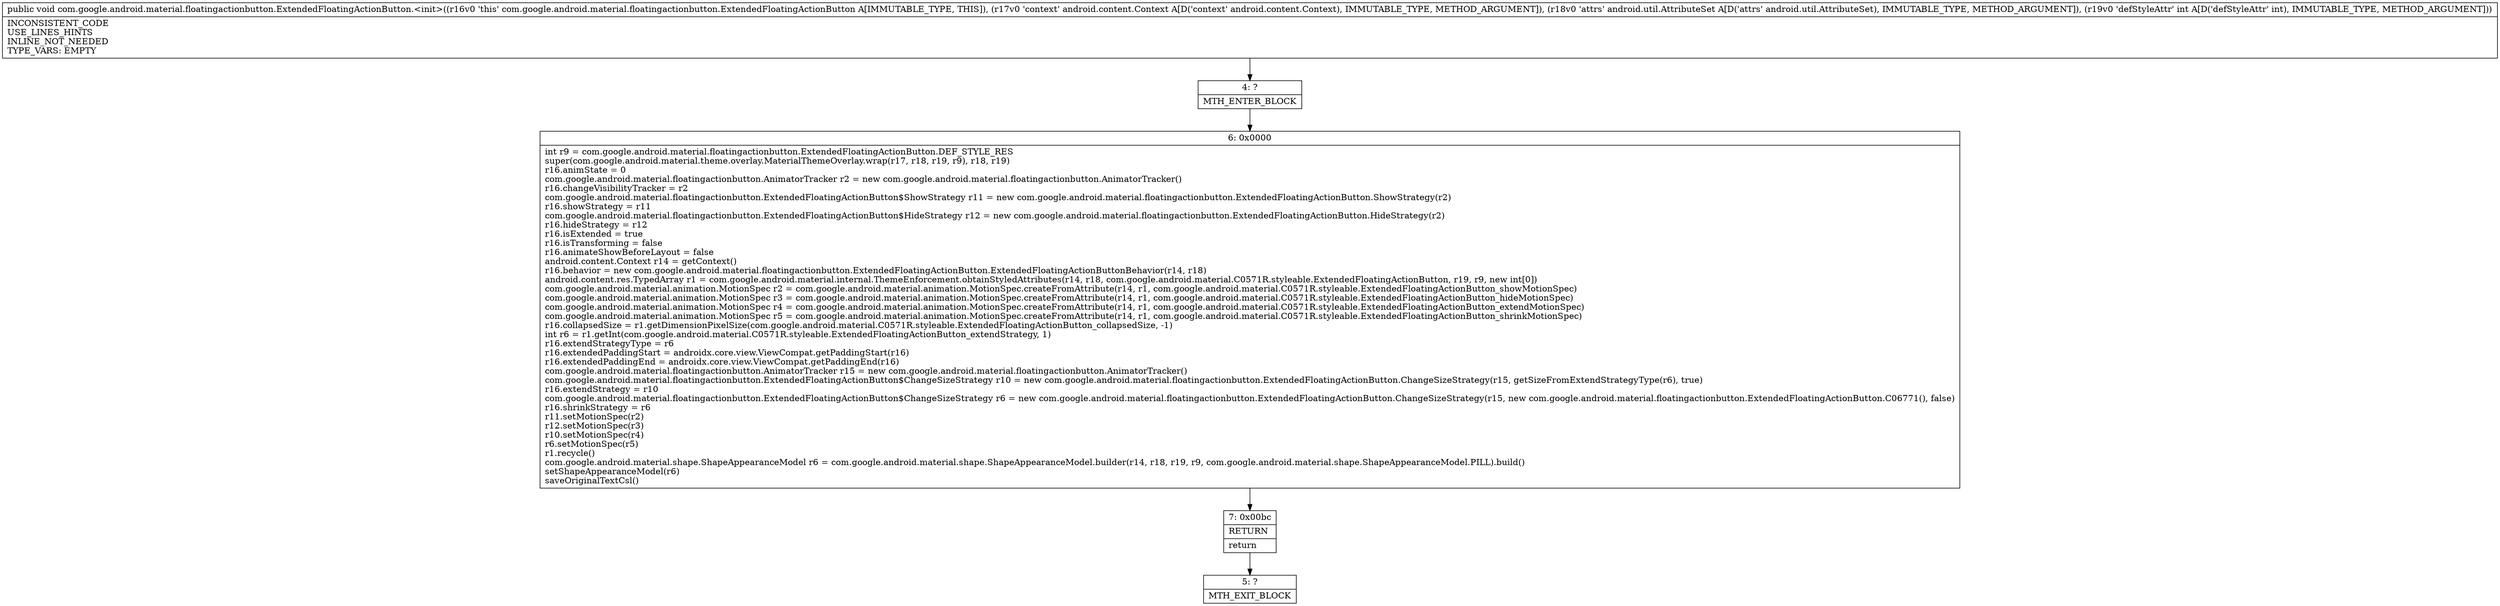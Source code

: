digraph "CFG forcom.google.android.material.floatingactionbutton.ExtendedFloatingActionButton.\<init\>(Landroid\/content\/Context;Landroid\/util\/AttributeSet;I)V" {
Node_4 [shape=record,label="{4\:\ ?|MTH_ENTER_BLOCK\l}"];
Node_6 [shape=record,label="{6\:\ 0x0000|int r9 = com.google.android.material.floatingactionbutton.ExtendedFloatingActionButton.DEF_STYLE_RES\lsuper(com.google.android.material.theme.overlay.MaterialThemeOverlay.wrap(r17, r18, r19, r9), r18, r19)\lr16.animState = 0\lcom.google.android.material.floatingactionbutton.AnimatorTracker r2 = new com.google.android.material.floatingactionbutton.AnimatorTracker()\lr16.changeVisibilityTracker = r2\lcom.google.android.material.floatingactionbutton.ExtendedFloatingActionButton$ShowStrategy r11 = new com.google.android.material.floatingactionbutton.ExtendedFloatingActionButton.ShowStrategy(r2)\lr16.showStrategy = r11\lcom.google.android.material.floatingactionbutton.ExtendedFloatingActionButton$HideStrategy r12 = new com.google.android.material.floatingactionbutton.ExtendedFloatingActionButton.HideStrategy(r2)\lr16.hideStrategy = r12\lr16.isExtended = true\lr16.isTransforming = false\lr16.animateShowBeforeLayout = false\landroid.content.Context r14 = getContext()\lr16.behavior = new com.google.android.material.floatingactionbutton.ExtendedFloatingActionButton.ExtendedFloatingActionButtonBehavior(r14, r18)\landroid.content.res.TypedArray r1 = com.google.android.material.internal.ThemeEnforcement.obtainStyledAttributes(r14, r18, com.google.android.material.C0571R.styleable.ExtendedFloatingActionButton, r19, r9, new int[0])\lcom.google.android.material.animation.MotionSpec r2 = com.google.android.material.animation.MotionSpec.createFromAttribute(r14, r1, com.google.android.material.C0571R.styleable.ExtendedFloatingActionButton_showMotionSpec)\lcom.google.android.material.animation.MotionSpec r3 = com.google.android.material.animation.MotionSpec.createFromAttribute(r14, r1, com.google.android.material.C0571R.styleable.ExtendedFloatingActionButton_hideMotionSpec)\lcom.google.android.material.animation.MotionSpec r4 = com.google.android.material.animation.MotionSpec.createFromAttribute(r14, r1, com.google.android.material.C0571R.styleable.ExtendedFloatingActionButton_extendMotionSpec)\lcom.google.android.material.animation.MotionSpec r5 = com.google.android.material.animation.MotionSpec.createFromAttribute(r14, r1, com.google.android.material.C0571R.styleable.ExtendedFloatingActionButton_shrinkMotionSpec)\lr16.collapsedSize = r1.getDimensionPixelSize(com.google.android.material.C0571R.styleable.ExtendedFloatingActionButton_collapsedSize, \-1)\lint r6 = r1.getInt(com.google.android.material.C0571R.styleable.ExtendedFloatingActionButton_extendStrategy, 1)\lr16.extendStrategyType = r6\lr16.extendedPaddingStart = androidx.core.view.ViewCompat.getPaddingStart(r16)\lr16.extendedPaddingEnd = androidx.core.view.ViewCompat.getPaddingEnd(r16)\lcom.google.android.material.floatingactionbutton.AnimatorTracker r15 = new com.google.android.material.floatingactionbutton.AnimatorTracker()\lcom.google.android.material.floatingactionbutton.ExtendedFloatingActionButton$ChangeSizeStrategy r10 = new com.google.android.material.floatingactionbutton.ExtendedFloatingActionButton.ChangeSizeStrategy(r15, getSizeFromExtendStrategyType(r6), true)\lr16.extendStrategy = r10\lcom.google.android.material.floatingactionbutton.ExtendedFloatingActionButton$ChangeSizeStrategy r6 = new com.google.android.material.floatingactionbutton.ExtendedFloatingActionButton.ChangeSizeStrategy(r15, new com.google.android.material.floatingactionbutton.ExtendedFloatingActionButton.C06771(), false)\lr16.shrinkStrategy = r6\lr11.setMotionSpec(r2)\lr12.setMotionSpec(r3)\lr10.setMotionSpec(r4)\lr6.setMotionSpec(r5)\lr1.recycle()\lcom.google.android.material.shape.ShapeAppearanceModel r6 = com.google.android.material.shape.ShapeAppearanceModel.builder(r14, r18, r19, r9, com.google.android.material.shape.ShapeAppearanceModel.PILL).build()\lsetShapeAppearanceModel(r6)\lsaveOriginalTextCsl()\l}"];
Node_7 [shape=record,label="{7\:\ 0x00bc|RETURN\l|return\l}"];
Node_5 [shape=record,label="{5\:\ ?|MTH_EXIT_BLOCK\l}"];
MethodNode[shape=record,label="{public void com.google.android.material.floatingactionbutton.ExtendedFloatingActionButton.\<init\>((r16v0 'this' com.google.android.material.floatingactionbutton.ExtendedFloatingActionButton A[IMMUTABLE_TYPE, THIS]), (r17v0 'context' android.content.Context A[D('context' android.content.Context), IMMUTABLE_TYPE, METHOD_ARGUMENT]), (r18v0 'attrs' android.util.AttributeSet A[D('attrs' android.util.AttributeSet), IMMUTABLE_TYPE, METHOD_ARGUMENT]), (r19v0 'defStyleAttr' int A[D('defStyleAttr' int), IMMUTABLE_TYPE, METHOD_ARGUMENT]))  | INCONSISTENT_CODE\lUSE_LINES_HINTS\lINLINE_NOT_NEEDED\lTYPE_VARS: EMPTY\l}"];
MethodNode -> Node_4;Node_4 -> Node_6;
Node_6 -> Node_7;
Node_7 -> Node_5;
}

